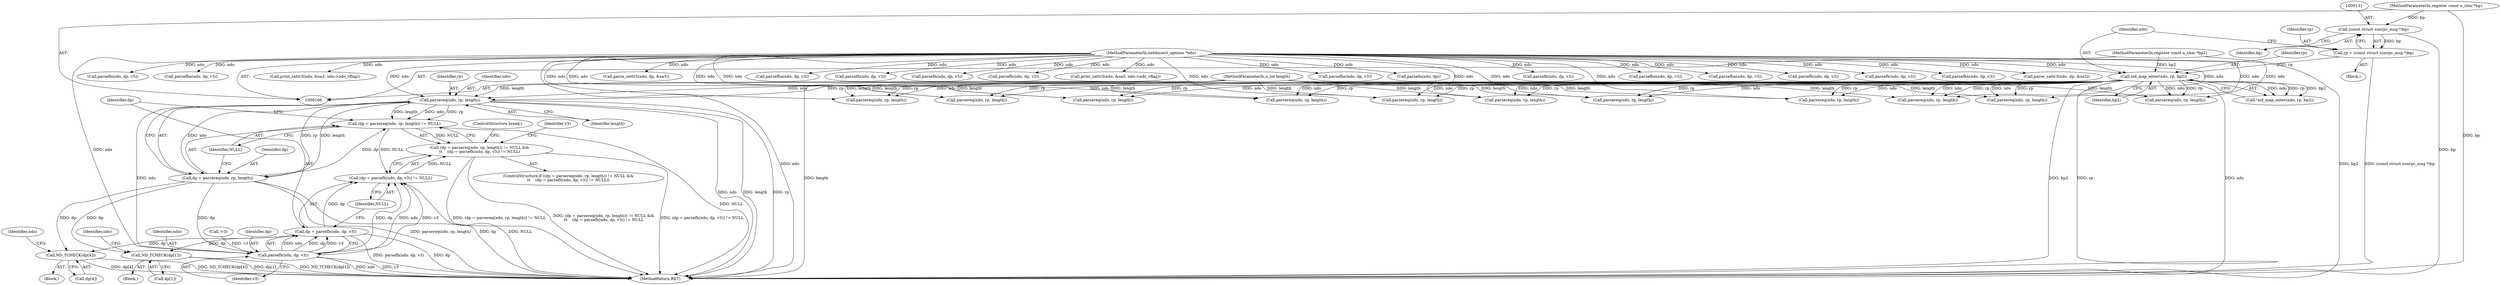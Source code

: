 digraph "0_tcpdump_19d25dd8781620cd41bf178a5e2e27fc1cf242d0_0@pointer" {
"1000734" [label="(Call,parsereq(ndo, rp, length))"];
"1000135" [label="(Call,xid_map_enter(ndo, rp, bp2))"];
"1000107" [label="(MethodParameterIn,netdissect_options *ndo)"];
"1000128" [label="(Call,rp = (const struct sunrpc_msg *)bp)"];
"1000130" [label="(Call,(const struct sunrpc_msg *)bp)"];
"1000108" [label="(MethodParameterIn,register const u_char *bp)"];
"1000110" [label="(MethodParameterIn,register const u_char *bp2)"];
"1000109" [label="(MethodParameterIn,u_int length)"];
"1000731" [label="(Call,(dp = parsereq(ndo, rp, length)) != NULL)"];
"1000730" [label="(Call,(dp = parsereq(ndo, rp, length)) != NULL &&\n\t\t    (dp = parsefh(ndo, dp, v3)) != NULL)"];
"1000739" [label="(Call,(dp = parsefh(ndo, dp, v3)) != NULL)"];
"1000732" [label="(Call,dp = parsereq(ndo, rp, length))"];
"1000742" [label="(Call,parsefh(ndo, dp, v3))"];
"1000740" [label="(Call,dp = parsefh(ndo, dp, v3))"];
"1000751" [label="(Call,ND_TCHECK(dp[4]))"];
"1000773" [label="(Call,ND_TCHECK(dp[1]))"];
"1000653" [label="(Call,print_sattr3(ndo, &sa3, ndo->ndo_vflag))"];
"1000729" [label="(ControlStructure,if ((dp = parsereq(ndo, rp, length)) != NULL &&\n\t\t    (dp = parsefh(ndo, dp, v3)) != NULL))"];
"1000746" [label="(Identifier,NULL)"];
"1000428" [label="(Call,parsereq(ndo, rp, length))"];
"1000377" [label="(Call,parsereq(ndo, rp, length))"];
"1000772" [label="(Block,)"];
"1000749" [label="(Identifier,v3)"];
"1000597" [label="(Call,parse_sattr3(ndo, dp, &sa3))"];
"1000688" [label="(Call,parsefhn(ndo, dp, v3))"];
"1000237" [label="(Call,parsereq(ndo, rp, length))"];
"1000195" [label="(Call,parsereq(ndo, rp, length))"];
"1000568" [label="(Call,parsereq(ndo, rp, length))"];
"1000245" [label="(Call,parsefh(ndo, dp, v3))"];
"1000436" [label="(Call,parsefh(ndo, dp, v3))"];
"1000809" [label="(Call,parsefh(ndo, dp, v3))"];
"1000736" [label="(Identifier,rp)"];
"1000773" [label="(Call,ND_TCHECK(dp[1]))"];
"1000739" [label="(Call,(dp = parsefh(ndo, dp, v3)) != NULL)"];
"1000750" [label="(Block,)"];
"1000218" [label="(Call,parsereq(ndo, rp, length))"];
"1000854" [label="(Call,parsereq(ndo, rp, length))"];
"1000111" [label="(Block,)"];
"1000553" [label="(Call,print_sattr3(ndo, &sa3, ndo->ndo_vflag))"];
"1000676" [label="(Call,parsefhn(ndo, dp, v3))"];
"1000735" [label="(Identifier,ndo)"];
"1000734" [label="(Call,parsereq(ndo, rp, length))"];
"1000542" [label="(Call,parsefn(ndo, dp))"];
"1000757" [label="(Identifier,ndo)"];
"1000128" [label="(Call,rp = (const struct sunrpc_msg *)bp)"];
"1000107" [label="(MethodParameterIn,netdissect_options *ndo)"];
"1000385" [label="(Call,parsefh(ndo, dp, v3))"];
"1000108" [label="(MethodParameterIn,register const u_char *bp)"];
"1000751" [label="(Call,ND_TCHECK(dp[4]))"];
"1000517" [label="(Call,parsefhn(ndo, dp, v3))"];
"1000752" [label="(Call,dp[4])"];
"1000509" [label="(Call,parsereq(ndo, rp, length))"];
"1000224" [label="(Call,parsefhn(ndo, dp, v3))"];
"1000862" [label="(Call,parsefh(ndo, dp, v3))"];
"1000741" [label="(Identifier,dp)"];
"1000745" [label="(Identifier,v3)"];
"1000109" [label="(MethodParameterIn,u_int length)"];
"1000110" [label="(MethodParameterIn,register const u_char *bp2)"];
"1000731" [label="(Call,(dp = parsereq(ndo, rp, length)) != NULL)"];
"1000709" [label="(Call,parsefh(ndo, dp, v3))"];
"1000738" [label="(Identifier,NULL)"];
"1000721" [label="(Call,parsefhn(ndo, dp, v3))"];
"1000136" [label="(Identifier,ndo)"];
"1000732" [label="(Call,dp = parsereq(ndo, rp, length))"];
"1000742" [label="(Call,parsefh(ndo, dp, v3))"];
"1000668" [label="(Call,parsereq(ndo, rp, length))"];
"1000794" [label="(ControlStructure,break;)"];
"1000737" [label="(Identifier,length)"];
"1000138" [label="(Identifier,bp2)"];
"1000801" [label="(Call,parsereq(ndo, rp, length))"];
"1000137" [label="(Identifier,rp)"];
"1000129" [label="(Identifier,rp)"];
"1000162" [label="(Call,!v3)"];
"1000533" [label="(Call,parse_sattr3(ndo, dp, &sa3))"];
"1000744" [label="(Identifier,dp)"];
"1000886" [label="(MethodReturn,RET)"];
"1000130" [label="(Call,(const struct sunrpc_msg *)bp)"];
"1000774" [label="(Call,dp[1])"];
"1000135" [label="(Call,xid_map_enter(ndo, rp, bp2))"];
"1000134" [label="(Call,!xid_map_enter(ndo, rp, bp2))"];
"1000201" [label="(Call,parsefh(ndo, dp, v3))"];
"1000733" [label="(Identifier,dp)"];
"1000132" [label="(Identifier,bp)"];
"1000576" [label="(Call,parsefhn(ndo, dp, v3))"];
"1000730" [label="(Call,(dp = parsereq(ndo, rp, length)) != NULL &&\n\t\t    (dp = parsefh(ndo, dp, v3)) != NULL)"];
"1000740" [label="(Call,dp = parsefh(ndo, dp, v3))"];
"1000743" [label="(Identifier,ndo)"];
"1000701" [label="(Call,parsereq(ndo, rp, length))"];
"1000779" [label="(Identifier,ndo)"];
"1000734" -> "1000732"  [label="AST: "];
"1000734" -> "1000737"  [label="CFG: "];
"1000735" -> "1000734"  [label="AST: "];
"1000736" -> "1000734"  [label="AST: "];
"1000737" -> "1000734"  [label="AST: "];
"1000732" -> "1000734"  [label="CFG: "];
"1000734" -> "1000886"  [label="DDG: ndo"];
"1000734" -> "1000886"  [label="DDG: length"];
"1000734" -> "1000886"  [label="DDG: rp"];
"1000734" -> "1000731"  [label="DDG: ndo"];
"1000734" -> "1000731"  [label="DDG: rp"];
"1000734" -> "1000731"  [label="DDG: length"];
"1000734" -> "1000732"  [label="DDG: ndo"];
"1000734" -> "1000732"  [label="DDG: rp"];
"1000734" -> "1000732"  [label="DDG: length"];
"1000135" -> "1000734"  [label="DDG: ndo"];
"1000135" -> "1000734"  [label="DDG: rp"];
"1000107" -> "1000734"  [label="DDG: ndo"];
"1000109" -> "1000734"  [label="DDG: length"];
"1000734" -> "1000742"  [label="DDG: ndo"];
"1000135" -> "1000134"  [label="AST: "];
"1000135" -> "1000138"  [label="CFG: "];
"1000136" -> "1000135"  [label="AST: "];
"1000137" -> "1000135"  [label="AST: "];
"1000138" -> "1000135"  [label="AST: "];
"1000134" -> "1000135"  [label="CFG: "];
"1000135" -> "1000886"  [label="DDG: ndo"];
"1000135" -> "1000886"  [label="DDG: bp2"];
"1000135" -> "1000886"  [label="DDG: rp"];
"1000135" -> "1000134"  [label="DDG: ndo"];
"1000135" -> "1000134"  [label="DDG: rp"];
"1000135" -> "1000134"  [label="DDG: bp2"];
"1000107" -> "1000135"  [label="DDG: ndo"];
"1000128" -> "1000135"  [label="DDG: rp"];
"1000110" -> "1000135"  [label="DDG: bp2"];
"1000135" -> "1000195"  [label="DDG: ndo"];
"1000135" -> "1000195"  [label="DDG: rp"];
"1000135" -> "1000218"  [label="DDG: ndo"];
"1000135" -> "1000218"  [label="DDG: rp"];
"1000135" -> "1000237"  [label="DDG: ndo"];
"1000135" -> "1000237"  [label="DDG: rp"];
"1000135" -> "1000377"  [label="DDG: ndo"];
"1000135" -> "1000377"  [label="DDG: rp"];
"1000135" -> "1000428"  [label="DDG: ndo"];
"1000135" -> "1000428"  [label="DDG: rp"];
"1000135" -> "1000509"  [label="DDG: ndo"];
"1000135" -> "1000509"  [label="DDG: rp"];
"1000135" -> "1000568"  [label="DDG: ndo"];
"1000135" -> "1000568"  [label="DDG: rp"];
"1000135" -> "1000668"  [label="DDG: ndo"];
"1000135" -> "1000668"  [label="DDG: rp"];
"1000135" -> "1000701"  [label="DDG: ndo"];
"1000135" -> "1000701"  [label="DDG: rp"];
"1000135" -> "1000801"  [label="DDG: ndo"];
"1000135" -> "1000801"  [label="DDG: rp"];
"1000135" -> "1000854"  [label="DDG: ndo"];
"1000135" -> "1000854"  [label="DDG: rp"];
"1000107" -> "1000106"  [label="AST: "];
"1000107" -> "1000886"  [label="DDG: ndo"];
"1000107" -> "1000195"  [label="DDG: ndo"];
"1000107" -> "1000201"  [label="DDG: ndo"];
"1000107" -> "1000218"  [label="DDG: ndo"];
"1000107" -> "1000224"  [label="DDG: ndo"];
"1000107" -> "1000237"  [label="DDG: ndo"];
"1000107" -> "1000245"  [label="DDG: ndo"];
"1000107" -> "1000377"  [label="DDG: ndo"];
"1000107" -> "1000385"  [label="DDG: ndo"];
"1000107" -> "1000428"  [label="DDG: ndo"];
"1000107" -> "1000436"  [label="DDG: ndo"];
"1000107" -> "1000509"  [label="DDG: ndo"];
"1000107" -> "1000517"  [label="DDG: ndo"];
"1000107" -> "1000533"  [label="DDG: ndo"];
"1000107" -> "1000542"  [label="DDG: ndo"];
"1000107" -> "1000553"  [label="DDG: ndo"];
"1000107" -> "1000568"  [label="DDG: ndo"];
"1000107" -> "1000576"  [label="DDG: ndo"];
"1000107" -> "1000597"  [label="DDG: ndo"];
"1000107" -> "1000653"  [label="DDG: ndo"];
"1000107" -> "1000668"  [label="DDG: ndo"];
"1000107" -> "1000676"  [label="DDG: ndo"];
"1000107" -> "1000688"  [label="DDG: ndo"];
"1000107" -> "1000701"  [label="DDG: ndo"];
"1000107" -> "1000709"  [label="DDG: ndo"];
"1000107" -> "1000721"  [label="DDG: ndo"];
"1000107" -> "1000742"  [label="DDG: ndo"];
"1000107" -> "1000801"  [label="DDG: ndo"];
"1000107" -> "1000809"  [label="DDG: ndo"];
"1000107" -> "1000854"  [label="DDG: ndo"];
"1000107" -> "1000862"  [label="DDG: ndo"];
"1000128" -> "1000111"  [label="AST: "];
"1000128" -> "1000130"  [label="CFG: "];
"1000129" -> "1000128"  [label="AST: "];
"1000130" -> "1000128"  [label="AST: "];
"1000136" -> "1000128"  [label="CFG: "];
"1000128" -> "1000886"  [label="DDG: (const struct sunrpc_msg *)bp"];
"1000130" -> "1000128"  [label="DDG: bp"];
"1000130" -> "1000132"  [label="CFG: "];
"1000131" -> "1000130"  [label="AST: "];
"1000132" -> "1000130"  [label="AST: "];
"1000130" -> "1000886"  [label="DDG: bp"];
"1000108" -> "1000130"  [label="DDG: bp"];
"1000108" -> "1000106"  [label="AST: "];
"1000108" -> "1000886"  [label="DDG: bp"];
"1000110" -> "1000106"  [label="AST: "];
"1000110" -> "1000886"  [label="DDG: bp2"];
"1000109" -> "1000106"  [label="AST: "];
"1000109" -> "1000886"  [label="DDG: length"];
"1000109" -> "1000195"  [label="DDG: length"];
"1000109" -> "1000218"  [label="DDG: length"];
"1000109" -> "1000237"  [label="DDG: length"];
"1000109" -> "1000377"  [label="DDG: length"];
"1000109" -> "1000428"  [label="DDG: length"];
"1000109" -> "1000509"  [label="DDG: length"];
"1000109" -> "1000568"  [label="DDG: length"];
"1000109" -> "1000668"  [label="DDG: length"];
"1000109" -> "1000701"  [label="DDG: length"];
"1000109" -> "1000801"  [label="DDG: length"];
"1000109" -> "1000854"  [label="DDG: length"];
"1000731" -> "1000730"  [label="AST: "];
"1000731" -> "1000738"  [label="CFG: "];
"1000732" -> "1000731"  [label="AST: "];
"1000738" -> "1000731"  [label="AST: "];
"1000741" -> "1000731"  [label="CFG: "];
"1000730" -> "1000731"  [label="CFG: "];
"1000731" -> "1000886"  [label="DDG: NULL"];
"1000731" -> "1000730"  [label="DDG: NULL"];
"1000732" -> "1000731"  [label="DDG: dp"];
"1000731" -> "1000739"  [label="DDG: NULL"];
"1000730" -> "1000729"  [label="AST: "];
"1000730" -> "1000739"  [label="CFG: "];
"1000739" -> "1000730"  [label="AST: "];
"1000749" -> "1000730"  [label="CFG: "];
"1000794" -> "1000730"  [label="CFG: "];
"1000730" -> "1000886"  [label="DDG: (dp = parsereq(ndo, rp, length)) != NULL &&\n\t\t    (dp = parsefh(ndo, dp, v3)) != NULL"];
"1000730" -> "1000886"  [label="DDG: (dp = parsefh(ndo, dp, v3)) != NULL"];
"1000730" -> "1000886"  [label="DDG: (dp = parsereq(ndo, rp, length)) != NULL"];
"1000739" -> "1000730"  [label="DDG: NULL"];
"1000739" -> "1000746"  [label="CFG: "];
"1000740" -> "1000739"  [label="AST: "];
"1000746" -> "1000739"  [label="AST: "];
"1000739" -> "1000886"  [label="DDG: NULL"];
"1000740" -> "1000739"  [label="DDG: dp"];
"1000742" -> "1000739"  [label="DDG: ndo"];
"1000742" -> "1000739"  [label="DDG: dp"];
"1000742" -> "1000739"  [label="DDG: v3"];
"1000733" -> "1000732"  [label="AST: "];
"1000738" -> "1000732"  [label="CFG: "];
"1000732" -> "1000886"  [label="DDG: parsereq(ndo, rp, length)"];
"1000732" -> "1000886"  [label="DDG: dp"];
"1000732" -> "1000742"  [label="DDG: dp"];
"1000732" -> "1000751"  [label="DDG: dp"];
"1000732" -> "1000773"  [label="DDG: dp"];
"1000742" -> "1000740"  [label="AST: "];
"1000742" -> "1000745"  [label="CFG: "];
"1000743" -> "1000742"  [label="AST: "];
"1000744" -> "1000742"  [label="AST: "];
"1000745" -> "1000742"  [label="AST: "];
"1000740" -> "1000742"  [label="CFG: "];
"1000742" -> "1000886"  [label="DDG: v3"];
"1000742" -> "1000886"  [label="DDG: ndo"];
"1000742" -> "1000740"  [label="DDG: ndo"];
"1000742" -> "1000740"  [label="DDG: dp"];
"1000742" -> "1000740"  [label="DDG: v3"];
"1000162" -> "1000742"  [label="DDG: v3"];
"1000741" -> "1000740"  [label="AST: "];
"1000746" -> "1000740"  [label="CFG: "];
"1000740" -> "1000886"  [label="DDG: parsefh(ndo, dp, v3)"];
"1000740" -> "1000886"  [label="DDG: dp"];
"1000740" -> "1000751"  [label="DDG: dp"];
"1000740" -> "1000773"  [label="DDG: dp"];
"1000751" -> "1000750"  [label="AST: "];
"1000751" -> "1000752"  [label="CFG: "];
"1000752" -> "1000751"  [label="AST: "];
"1000757" -> "1000751"  [label="CFG: "];
"1000751" -> "1000886"  [label="DDG: ND_TCHECK(dp[4])"];
"1000751" -> "1000886"  [label="DDG: dp[4]"];
"1000773" -> "1000772"  [label="AST: "];
"1000773" -> "1000774"  [label="CFG: "];
"1000774" -> "1000773"  [label="AST: "];
"1000779" -> "1000773"  [label="CFG: "];
"1000773" -> "1000886"  [label="DDG: ND_TCHECK(dp[1])"];
"1000773" -> "1000886"  [label="DDG: dp[1]"];
}
